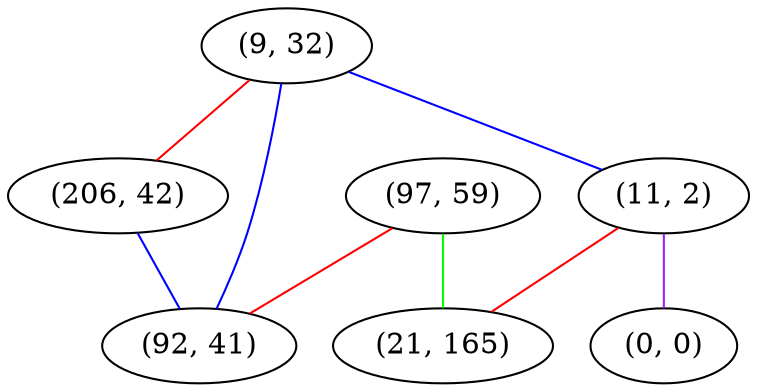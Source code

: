 graph "" {
"(9, 32)";
"(206, 42)";
"(11, 2)";
"(97, 59)";
"(92, 41)";
"(0, 0)";
"(21, 165)";
"(9, 32)" -- "(11, 2)"  [color=blue, key=0, weight=3];
"(9, 32)" -- "(206, 42)"  [color=red, key=0, weight=1];
"(9, 32)" -- "(92, 41)"  [color=blue, key=0, weight=3];
"(206, 42)" -- "(92, 41)"  [color=blue, key=0, weight=3];
"(11, 2)" -- "(0, 0)"  [color=purple, key=0, weight=4];
"(11, 2)" -- "(21, 165)"  [color=red, key=0, weight=1];
"(97, 59)" -- "(92, 41)"  [color=red, key=0, weight=1];
"(97, 59)" -- "(21, 165)"  [color=green, key=0, weight=2];
}
